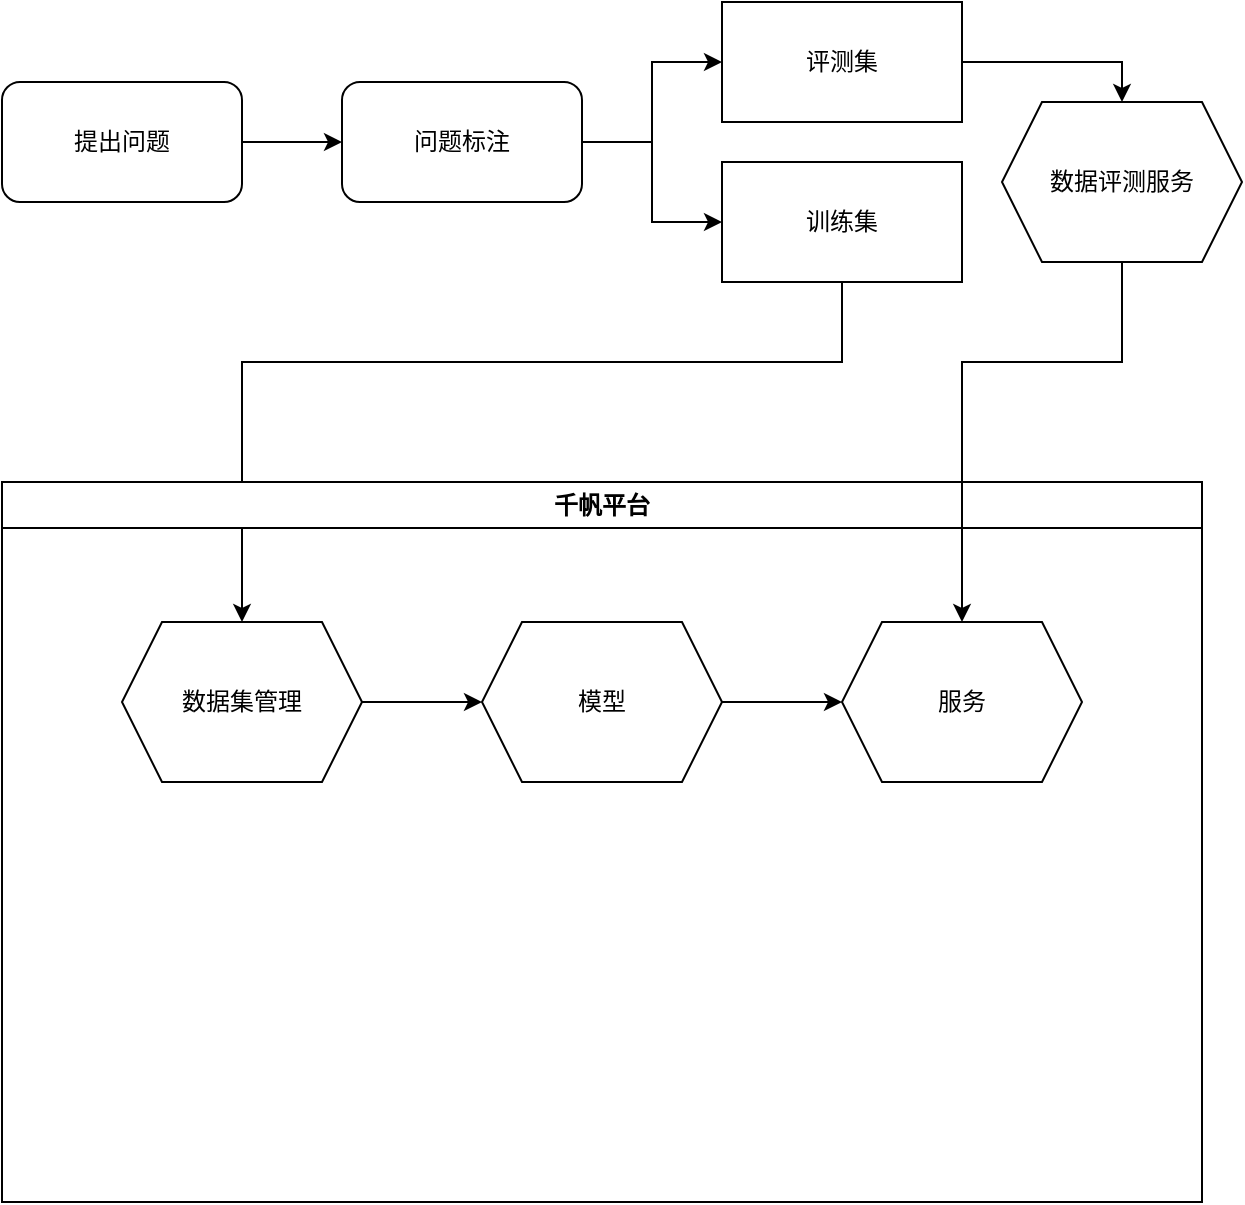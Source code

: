 <mxfile version="22.1.15" type="github">
  <diagram name="第 1 页" id="oA9dvzH2FuCAe9azYhYH">
    <mxGraphModel dx="1434" dy="761" grid="1" gridSize="10" guides="1" tooltips="1" connect="1" arrows="1" fold="1" page="1" pageScale="1" pageWidth="827" pageHeight="1169" math="0" shadow="0">
      <root>
        <mxCell id="0" />
        <mxCell id="1" parent="0" />
        <mxCell id="-be-5AsT4qA79ZcCDN_K-3" value="" style="edgeStyle=orthogonalEdgeStyle;rounded=0;orthogonalLoop=1;jettySize=auto;html=1;" edge="1" parent="1" source="-be-5AsT4qA79ZcCDN_K-1" target="-be-5AsT4qA79ZcCDN_K-2">
          <mxGeometry relative="1" as="geometry" />
        </mxCell>
        <mxCell id="-be-5AsT4qA79ZcCDN_K-1" value="提出问题" style="rounded=1;whiteSpace=wrap;html=1;" vertex="1" parent="1">
          <mxGeometry x="70" y="100" width="120" height="60" as="geometry" />
        </mxCell>
        <mxCell id="-be-5AsT4qA79ZcCDN_K-5" value="" style="edgeStyle=orthogonalEdgeStyle;rounded=0;orthogonalLoop=1;jettySize=auto;html=1;entryX=0;entryY=0.5;entryDx=0;entryDy=0;" edge="1" parent="1" source="-be-5AsT4qA79ZcCDN_K-2" target="-be-5AsT4qA79ZcCDN_K-11">
          <mxGeometry relative="1" as="geometry">
            <mxPoint x="430" y="90" as="targetPoint" />
          </mxGeometry>
        </mxCell>
        <mxCell id="-be-5AsT4qA79ZcCDN_K-6" style="edgeStyle=orthogonalEdgeStyle;rounded=0;orthogonalLoop=1;jettySize=auto;html=1;exitX=1;exitY=0.5;exitDx=0;exitDy=0;entryX=0;entryY=0.5;entryDx=0;entryDy=0;" edge="1" parent="1" source="-be-5AsT4qA79ZcCDN_K-2" target="-be-5AsT4qA79ZcCDN_K-12">
          <mxGeometry relative="1" as="geometry">
            <mxPoint x="430" y="170" as="targetPoint" />
          </mxGeometry>
        </mxCell>
        <mxCell id="-be-5AsT4qA79ZcCDN_K-2" value="问题标注" style="whiteSpace=wrap;html=1;rounded=1;" vertex="1" parent="1">
          <mxGeometry x="240" y="100" width="120" height="60" as="geometry" />
        </mxCell>
        <mxCell id="-be-5AsT4qA79ZcCDN_K-24" style="edgeStyle=orthogonalEdgeStyle;rounded=0;orthogonalLoop=1;jettySize=auto;html=1;exitX=1;exitY=0.5;exitDx=0;exitDy=0;entryX=0.5;entryY=0;entryDx=0;entryDy=0;" edge="1" parent="1" source="-be-5AsT4qA79ZcCDN_K-11" target="-be-5AsT4qA79ZcCDN_K-23">
          <mxGeometry relative="1" as="geometry" />
        </mxCell>
        <mxCell id="-be-5AsT4qA79ZcCDN_K-11" value="评测集" style="rounded=0;whiteSpace=wrap;html=1;" vertex="1" parent="1">
          <mxGeometry x="430" y="60" width="120" height="60" as="geometry" />
        </mxCell>
        <mxCell id="-be-5AsT4qA79ZcCDN_K-18" style="edgeStyle=orthogonalEdgeStyle;rounded=0;orthogonalLoop=1;jettySize=auto;html=1;exitX=0.5;exitY=1;exitDx=0;exitDy=0;" edge="1" parent="1" source="-be-5AsT4qA79ZcCDN_K-12" target="-be-5AsT4qA79ZcCDN_K-17">
          <mxGeometry relative="1" as="geometry">
            <Array as="points">
              <mxPoint x="490" y="240" />
              <mxPoint x="190" y="240" />
            </Array>
          </mxGeometry>
        </mxCell>
        <mxCell id="-be-5AsT4qA79ZcCDN_K-12" value="训练集" style="rounded=0;whiteSpace=wrap;html=1;" vertex="1" parent="1">
          <mxGeometry x="430" y="140" width="120" height="60" as="geometry" />
        </mxCell>
        <mxCell id="-be-5AsT4qA79ZcCDN_K-16" value="千帆平台" style="swimlane;whiteSpace=wrap;html=1;" vertex="1" parent="1">
          <mxGeometry x="70" y="300" width="600" height="360" as="geometry" />
        </mxCell>
        <mxCell id="-be-5AsT4qA79ZcCDN_K-21" style="edgeStyle=orthogonalEdgeStyle;rounded=0;orthogonalLoop=1;jettySize=auto;html=1;exitX=1;exitY=0.5;exitDx=0;exitDy=0;entryX=0;entryY=0.5;entryDx=0;entryDy=0;" edge="1" parent="-be-5AsT4qA79ZcCDN_K-16" source="-be-5AsT4qA79ZcCDN_K-8" target="-be-5AsT4qA79ZcCDN_K-20">
          <mxGeometry relative="1" as="geometry" />
        </mxCell>
        <mxCell id="-be-5AsT4qA79ZcCDN_K-8" value="模型" style="shape=hexagon;perimeter=hexagonPerimeter2;whiteSpace=wrap;html=1;fixedSize=1;" vertex="1" parent="-be-5AsT4qA79ZcCDN_K-16">
          <mxGeometry x="240" y="70" width="120" height="80" as="geometry" />
        </mxCell>
        <mxCell id="-be-5AsT4qA79ZcCDN_K-19" style="edgeStyle=orthogonalEdgeStyle;rounded=0;orthogonalLoop=1;jettySize=auto;html=1;exitX=1;exitY=0.5;exitDx=0;exitDy=0;entryX=0;entryY=0.5;entryDx=0;entryDy=0;" edge="1" parent="-be-5AsT4qA79ZcCDN_K-16" source="-be-5AsT4qA79ZcCDN_K-17" target="-be-5AsT4qA79ZcCDN_K-8">
          <mxGeometry relative="1" as="geometry" />
        </mxCell>
        <mxCell id="-be-5AsT4qA79ZcCDN_K-17" value="数据集管理" style="shape=hexagon;perimeter=hexagonPerimeter2;whiteSpace=wrap;html=1;fixedSize=1;" vertex="1" parent="-be-5AsT4qA79ZcCDN_K-16">
          <mxGeometry x="60" y="70" width="120" height="80" as="geometry" />
        </mxCell>
        <mxCell id="-be-5AsT4qA79ZcCDN_K-20" value="服务" style="shape=hexagon;perimeter=hexagonPerimeter2;whiteSpace=wrap;html=1;fixedSize=1;" vertex="1" parent="-be-5AsT4qA79ZcCDN_K-16">
          <mxGeometry x="420" y="70" width="120" height="80" as="geometry" />
        </mxCell>
        <mxCell id="-be-5AsT4qA79ZcCDN_K-26" style="edgeStyle=orthogonalEdgeStyle;rounded=0;orthogonalLoop=1;jettySize=auto;html=1;exitX=0.5;exitY=1;exitDx=0;exitDy=0;entryX=0.5;entryY=0;entryDx=0;entryDy=0;" edge="1" parent="1" source="-be-5AsT4qA79ZcCDN_K-23" target="-be-5AsT4qA79ZcCDN_K-20">
          <mxGeometry relative="1" as="geometry">
            <Array as="points">
              <mxPoint x="630" y="240" />
              <mxPoint x="550" y="240" />
            </Array>
          </mxGeometry>
        </mxCell>
        <mxCell id="-be-5AsT4qA79ZcCDN_K-23" value="数据评测服务" style="shape=hexagon;perimeter=hexagonPerimeter2;whiteSpace=wrap;html=1;fixedSize=1;" vertex="1" parent="1">
          <mxGeometry x="570" y="110" width="120" height="80" as="geometry" />
        </mxCell>
      </root>
    </mxGraphModel>
  </diagram>
</mxfile>
